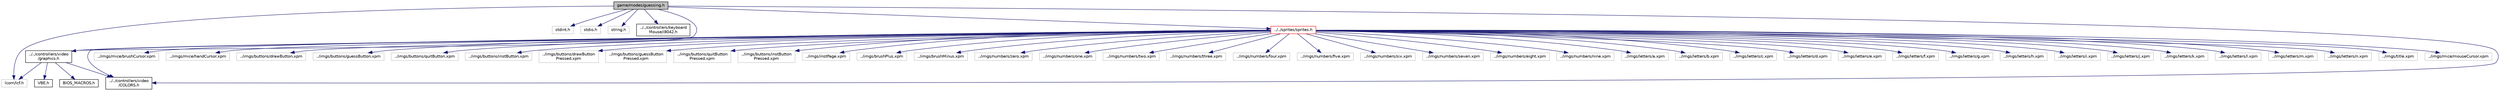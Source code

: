 digraph "game/modes/guessing.h"
{
 // LATEX_PDF_SIZE
  edge [fontname="Helvetica",fontsize="10",labelfontname="Helvetica",labelfontsize="10"];
  node [fontname="Helvetica",fontsize="10",shape=record];
  Node1 [label="game/modes/guessing.h",height=0.2,width=0.4,color="black", fillcolor="grey75", style="filled", fontcolor="black",tooltip=" "];
  Node1 -> Node2 [color="midnightblue",fontsize="10",style="solid"];
  Node2 [label="lcom/lcf.h",height=0.2,width=0.4,color="grey75", fillcolor="white", style="filled",tooltip=" "];
  Node1 -> Node3 [color="midnightblue",fontsize="10",style="solid"];
  Node3 [label="stdint.h",height=0.2,width=0.4,color="grey75", fillcolor="white", style="filled",tooltip=" "];
  Node1 -> Node4 [color="midnightblue",fontsize="10",style="solid"];
  Node4 [label="stdio.h",height=0.2,width=0.4,color="grey75", fillcolor="white", style="filled",tooltip=" "];
  Node1 -> Node5 [color="midnightblue",fontsize="10",style="solid"];
  Node5 [label="string.h",height=0.2,width=0.4,color="grey75", fillcolor="white", style="filled",tooltip=" "];
  Node1 -> Node6 [color="midnightblue",fontsize="10",style="solid"];
  Node6 [label="../../controllers/keyboard\lMouse/i8042.h",height=0.2,width=0.4,color="black", fillcolor="white", style="filled",URL="$i8042_8h.html",tooltip=" "];
  Node1 -> Node7 [color="midnightblue",fontsize="10",style="solid"];
  Node7 [label="../../controllers/video\l/COLORS.h",height=0.2,width=0.4,color="black", fillcolor="white", style="filled",URL="$_c_o_l_o_r_s_8h.html",tooltip=" "];
  Node1 -> Node8 [color="midnightblue",fontsize="10",style="solid"];
  Node8 [label="../../controllers/video\l/graphics.h",height=0.2,width=0.4,color="black", fillcolor="white", style="filled",URL="$graphics_8h.html",tooltip=" "];
  Node8 -> Node2 [color="midnightblue",fontsize="10",style="solid"];
  Node8 -> Node9 [color="midnightblue",fontsize="10",style="solid"];
  Node9 [label="VBE.h",height=0.2,width=0.4,color="black", fillcolor="white", style="filled",URL="$_v_b_e_8h.html",tooltip=" "];
  Node8 -> Node10 [color="midnightblue",fontsize="10",style="solid"];
  Node10 [label="BIOS_MACROS.h",height=0.2,width=0.4,color="black", fillcolor="white", style="filled",URL="$_b_i_o_s___m_a_c_r_o_s_8h.html",tooltip=" "];
  Node8 -> Node7 [color="midnightblue",fontsize="10",style="solid"];
  Node1 -> Node11 [color="midnightblue",fontsize="10",style="solid"];
  Node11 [label="../../sprites/sprites.h",height=0.2,width=0.4,color="red", fillcolor="white", style="filled",URL="$sprites_8h.html",tooltip=" "];
  Node11 -> Node8 [color="midnightblue",fontsize="10",style="solid"];
  Node11 -> Node12 [color="midnightblue",fontsize="10",style="solid"];
  Node12 [label="../imgs/title.xpm",height=0.2,width=0.4,color="grey75", fillcolor="white", style="filled",tooltip=" "];
  Node11 -> Node13 [color="midnightblue",fontsize="10",style="solid"];
  Node13 [label="../imgs/mice/mouseCursor.xpm",height=0.2,width=0.4,color="grey75", fillcolor="white", style="filled",tooltip=" "];
  Node11 -> Node14 [color="midnightblue",fontsize="10",style="solid"];
  Node14 [label="../imgs/mice/brushCursor.xpm",height=0.2,width=0.4,color="grey75", fillcolor="white", style="filled",tooltip=" "];
  Node11 -> Node15 [color="midnightblue",fontsize="10",style="solid"];
  Node15 [label="../imgs/mice/handCursor.xpm",height=0.2,width=0.4,color="grey75", fillcolor="white", style="filled",tooltip=" "];
  Node11 -> Node16 [color="midnightblue",fontsize="10",style="solid"];
  Node16 [label="../imgs/buttons/drawButton.xpm",height=0.2,width=0.4,color="grey75", fillcolor="white", style="filled",tooltip=" "];
  Node11 -> Node17 [color="midnightblue",fontsize="10",style="solid"];
  Node17 [label="../imgs/buttons/guessButton.xpm",height=0.2,width=0.4,color="grey75", fillcolor="white", style="filled",tooltip=" "];
  Node11 -> Node18 [color="midnightblue",fontsize="10",style="solid"];
  Node18 [label="../imgs/buttons/quitButton.xpm",height=0.2,width=0.4,color="grey75", fillcolor="white", style="filled",tooltip=" "];
  Node11 -> Node19 [color="midnightblue",fontsize="10",style="solid"];
  Node19 [label="../imgs/buttons/instButton.xpm",height=0.2,width=0.4,color="grey75", fillcolor="white", style="filled",tooltip=" "];
  Node11 -> Node20 [color="midnightblue",fontsize="10",style="solid"];
  Node20 [label="../imgs/buttons/drawButton\lPressed.xpm",height=0.2,width=0.4,color="grey75", fillcolor="white", style="filled",tooltip=" "];
  Node11 -> Node21 [color="midnightblue",fontsize="10",style="solid"];
  Node21 [label="../imgs/buttons/guessButton\lPressed.xpm",height=0.2,width=0.4,color="grey75", fillcolor="white", style="filled",tooltip=" "];
  Node11 -> Node22 [color="midnightblue",fontsize="10",style="solid"];
  Node22 [label="../imgs/buttons/quitButton\lPressed.xpm",height=0.2,width=0.4,color="grey75", fillcolor="white", style="filled",tooltip=" "];
  Node11 -> Node23 [color="midnightblue",fontsize="10",style="solid"];
  Node23 [label="../imgs/buttons/instButton\lPressed.xpm",height=0.2,width=0.4,color="grey75", fillcolor="white", style="filled",tooltip=" "];
  Node11 -> Node24 [color="midnightblue",fontsize="10",style="solid"];
  Node24 [label="../imgs/instPage.xpm",height=0.2,width=0.4,color="grey75", fillcolor="white", style="filled",tooltip=" "];
  Node11 -> Node25 [color="midnightblue",fontsize="10",style="solid"];
  Node25 [label="../imgs/brushPlus.xpm",height=0.2,width=0.4,color="grey75", fillcolor="white", style="filled",tooltip=" "];
  Node11 -> Node26 [color="midnightblue",fontsize="10",style="solid"];
  Node26 [label="../imgs/brushMinus.xpm",height=0.2,width=0.4,color="grey75", fillcolor="white", style="filled",tooltip=" "];
  Node11 -> Node27 [color="midnightblue",fontsize="10",style="solid"];
  Node27 [label="../imgs/numbers/zero.xpm",height=0.2,width=0.4,color="grey75", fillcolor="white", style="filled",tooltip=" "];
  Node11 -> Node28 [color="midnightblue",fontsize="10",style="solid"];
  Node28 [label="../imgs/numbers/one.xpm",height=0.2,width=0.4,color="grey75", fillcolor="white", style="filled",tooltip=" "];
  Node11 -> Node29 [color="midnightblue",fontsize="10",style="solid"];
  Node29 [label="../imgs/numbers/two.xpm",height=0.2,width=0.4,color="grey75", fillcolor="white", style="filled",tooltip=" "];
  Node11 -> Node30 [color="midnightblue",fontsize="10",style="solid"];
  Node30 [label="../imgs/numbers/three.xpm",height=0.2,width=0.4,color="grey75", fillcolor="white", style="filled",tooltip=" "];
  Node11 -> Node31 [color="midnightblue",fontsize="10",style="solid"];
  Node31 [label="../imgs/numbers/four.xpm",height=0.2,width=0.4,color="grey75", fillcolor="white", style="filled",tooltip=" "];
  Node11 -> Node32 [color="midnightblue",fontsize="10",style="solid"];
  Node32 [label="../imgs/numbers/five.xpm",height=0.2,width=0.4,color="grey75", fillcolor="white", style="filled",tooltip=" "];
  Node11 -> Node33 [color="midnightblue",fontsize="10",style="solid"];
  Node33 [label="../imgs/numbers/six.xpm",height=0.2,width=0.4,color="grey75", fillcolor="white", style="filled",tooltip=" "];
  Node11 -> Node34 [color="midnightblue",fontsize="10",style="solid"];
  Node34 [label="../imgs/numbers/seven.xpm",height=0.2,width=0.4,color="grey75", fillcolor="white", style="filled",tooltip=" "];
  Node11 -> Node35 [color="midnightblue",fontsize="10",style="solid"];
  Node35 [label="../imgs/numbers/eight.xpm",height=0.2,width=0.4,color="grey75", fillcolor="white", style="filled",tooltip=" "];
  Node11 -> Node36 [color="midnightblue",fontsize="10",style="solid"];
  Node36 [label="../imgs/numbers/nine.xpm",height=0.2,width=0.4,color="grey75", fillcolor="white", style="filled",tooltip=" "];
  Node11 -> Node37 [color="midnightblue",fontsize="10",style="solid"];
  Node37 [label="../imgs/letters/a.xpm",height=0.2,width=0.4,color="grey75", fillcolor="white", style="filled",tooltip=" "];
  Node11 -> Node38 [color="midnightblue",fontsize="10",style="solid"];
  Node38 [label="../imgs/letters/b.xpm",height=0.2,width=0.4,color="grey75", fillcolor="white", style="filled",tooltip=" "];
  Node11 -> Node39 [color="midnightblue",fontsize="10",style="solid"];
  Node39 [label="../imgs/letters/c.xpm",height=0.2,width=0.4,color="grey75", fillcolor="white", style="filled",tooltip=" "];
  Node11 -> Node40 [color="midnightblue",fontsize="10",style="solid"];
  Node40 [label="../imgs/letters/d.xpm",height=0.2,width=0.4,color="grey75", fillcolor="white", style="filled",tooltip=" "];
  Node11 -> Node41 [color="midnightblue",fontsize="10",style="solid"];
  Node41 [label="../imgs/letters/e.xpm",height=0.2,width=0.4,color="grey75", fillcolor="white", style="filled",tooltip=" "];
  Node11 -> Node42 [color="midnightblue",fontsize="10",style="solid"];
  Node42 [label="../imgs/letters/f.xpm",height=0.2,width=0.4,color="grey75", fillcolor="white", style="filled",tooltip=" "];
  Node11 -> Node43 [color="midnightblue",fontsize="10",style="solid"];
  Node43 [label="../imgs/letters/g.xpm",height=0.2,width=0.4,color="grey75", fillcolor="white", style="filled",tooltip=" "];
  Node11 -> Node44 [color="midnightblue",fontsize="10",style="solid"];
  Node44 [label="../imgs/letters/h.xpm",height=0.2,width=0.4,color="grey75", fillcolor="white", style="filled",tooltip=" "];
  Node11 -> Node45 [color="midnightblue",fontsize="10",style="solid"];
  Node45 [label="../imgs/letters/i.xpm",height=0.2,width=0.4,color="grey75", fillcolor="white", style="filled",tooltip=" "];
  Node11 -> Node46 [color="midnightblue",fontsize="10",style="solid"];
  Node46 [label="../imgs/letters/j.xpm",height=0.2,width=0.4,color="grey75", fillcolor="white", style="filled",tooltip=" "];
  Node11 -> Node47 [color="midnightblue",fontsize="10",style="solid"];
  Node47 [label="../imgs/letters/k.xpm",height=0.2,width=0.4,color="grey75", fillcolor="white", style="filled",tooltip=" "];
  Node11 -> Node48 [color="midnightblue",fontsize="10",style="solid"];
  Node48 [label="../imgs/letters/l.xpm",height=0.2,width=0.4,color="grey75", fillcolor="white", style="filled",tooltip=" "];
  Node11 -> Node49 [color="midnightblue",fontsize="10",style="solid"];
  Node49 [label="../imgs/letters/m.xpm",height=0.2,width=0.4,color="grey75", fillcolor="white", style="filled",tooltip=" "];
  Node11 -> Node50 [color="midnightblue",fontsize="10",style="solid"];
  Node50 [label="../imgs/letters/n.xpm",height=0.2,width=0.4,color="grey75", fillcolor="white", style="filled",tooltip=" "];
  Node11 -> Node7 [color="midnightblue",fontsize="10",style="solid"];
}
